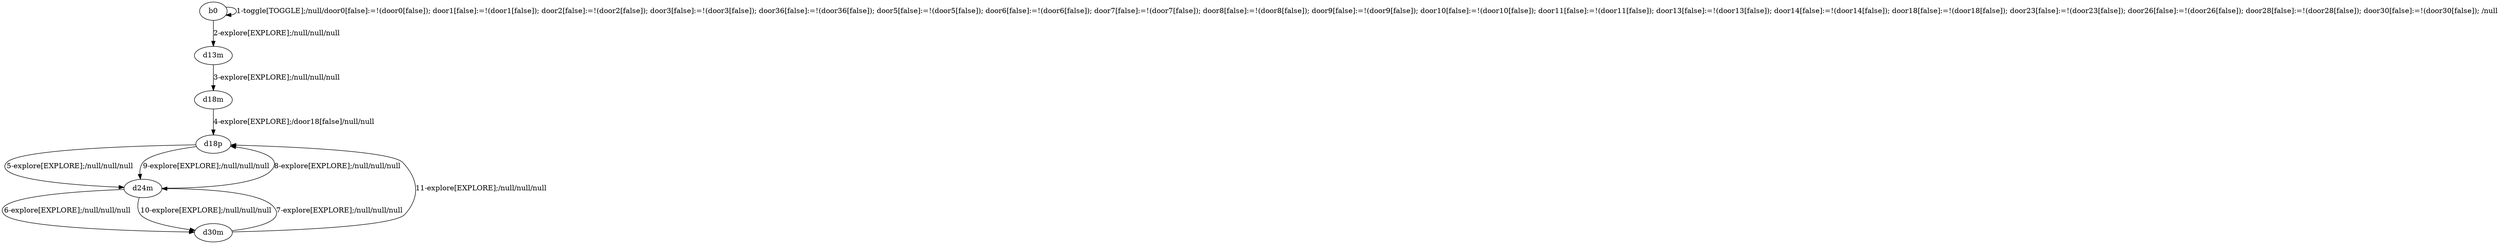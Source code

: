 # Total number of goals covered by this test: 1
# d30m --> d18p

digraph g {
"b0" -> "b0" [label = "1-toggle[TOGGLE];/null/door0[false]:=!(door0[false]); door1[false]:=!(door1[false]); door2[false]:=!(door2[false]); door3[false]:=!(door3[false]); door36[false]:=!(door36[false]); door5[false]:=!(door5[false]); door6[false]:=!(door6[false]); door7[false]:=!(door7[false]); door8[false]:=!(door8[false]); door9[false]:=!(door9[false]); door10[false]:=!(door10[false]); door11[false]:=!(door11[false]); door13[false]:=!(door13[false]); door14[false]:=!(door14[false]); door18[false]:=!(door18[false]); door23[false]:=!(door23[false]); door26[false]:=!(door26[false]); door28[false]:=!(door28[false]); door30[false]:=!(door30[false]); /null"];
"b0" -> "d13m" [label = "2-explore[EXPLORE];/null/null/null"];
"d13m" -> "d18m" [label = "3-explore[EXPLORE];/null/null/null"];
"d18m" -> "d18p" [label = "4-explore[EXPLORE];/door18[false]/null/null"];
"d18p" -> "d24m" [label = "5-explore[EXPLORE];/null/null/null"];
"d24m" -> "d30m" [label = "6-explore[EXPLORE];/null/null/null"];
"d30m" -> "d24m" [label = "7-explore[EXPLORE];/null/null/null"];
"d24m" -> "d18p" [label = "8-explore[EXPLORE];/null/null/null"];
"d18p" -> "d24m" [label = "9-explore[EXPLORE];/null/null/null"];
"d24m" -> "d30m" [label = "10-explore[EXPLORE];/null/null/null"];
"d30m" -> "d18p" [label = "11-explore[EXPLORE];/null/null/null"];
}